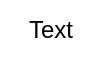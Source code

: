 <mxfile version="21.1.7" type="github">
  <diagram name="第 1 页" id="CWbB0reNdJYfrKpQ3krx">
    <mxGraphModel dx="1434" dy="790" grid="1" gridSize="10" guides="1" tooltips="1" connect="1" arrows="1" fold="1" page="1" pageScale="1" pageWidth="827" pageHeight="1169" math="0" shadow="0">
      <root>
        <mxCell id="0" />
        <mxCell id="1" parent="0" />
        <mxCell id="Tjs6l0mpXJsxBhbXvGZd-1" value="Text" style="text;html=1;align=center;verticalAlign=middle;resizable=0;points=[];autosize=1;strokeColor=none;fillColor=none;" vertex="1" parent="1">
          <mxGeometry x="135" y="265" width="50" height="30" as="geometry" />
        </mxCell>
      </root>
    </mxGraphModel>
  </diagram>
</mxfile>
